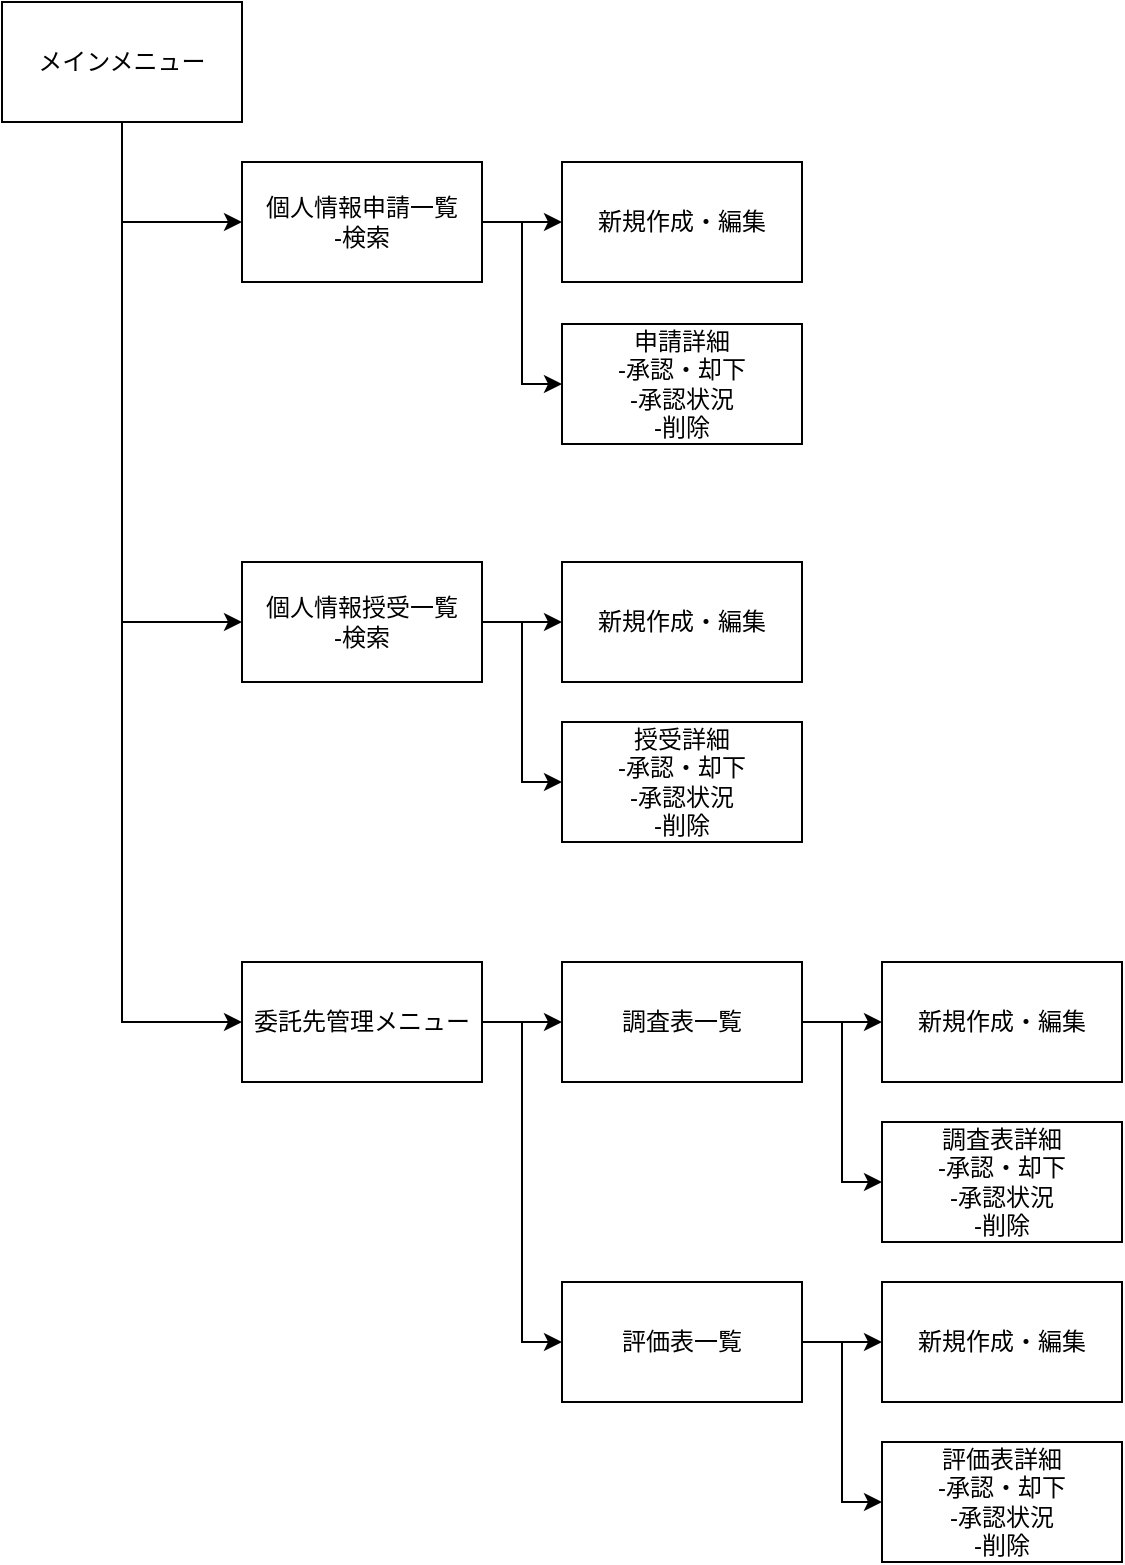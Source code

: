 <mxfile version="14.4.9" type="github">
  <diagram id="R2lEEEUBdFMjLlhIrx00" name="Page-1">
    <mxGraphModel dx="1038" dy="591" grid="1" gridSize="10" guides="1" tooltips="1" connect="1" arrows="1" fold="1" page="1" pageScale="1" pageWidth="850" pageHeight="1100" math="0" shadow="0" extFonts="Permanent Marker^https://fonts.googleapis.com/css?family=Permanent+Marker">
      <root>
        <mxCell id="0" />
        <mxCell id="1" parent="0" />
        <mxCell id="C9WdCsLVh079VOt3d4cy-19" style="edgeStyle=orthogonalEdgeStyle;rounded=0;orthogonalLoop=1;jettySize=auto;html=1;entryX=0;entryY=0.5;entryDx=0;entryDy=0;" edge="1" parent="1" source="C9WdCsLVh079VOt3d4cy-1" target="C9WdCsLVh079VOt3d4cy-2">
          <mxGeometry relative="1" as="geometry" />
        </mxCell>
        <mxCell id="C9WdCsLVh079VOt3d4cy-20" style="edgeStyle=orthogonalEdgeStyle;rounded=0;orthogonalLoop=1;jettySize=auto;html=1;entryX=0;entryY=0.5;entryDx=0;entryDy=0;" edge="1" parent="1" source="C9WdCsLVh079VOt3d4cy-1" target="C9WdCsLVh079VOt3d4cy-3">
          <mxGeometry relative="1" as="geometry" />
        </mxCell>
        <mxCell id="C9WdCsLVh079VOt3d4cy-21" style="edgeStyle=orthogonalEdgeStyle;rounded=0;orthogonalLoop=1;jettySize=auto;html=1;entryX=0;entryY=0.5;entryDx=0;entryDy=0;" edge="1" parent="1" source="C9WdCsLVh079VOt3d4cy-1" target="C9WdCsLVh079VOt3d4cy-4">
          <mxGeometry relative="1" as="geometry" />
        </mxCell>
        <mxCell id="C9WdCsLVh079VOt3d4cy-1" value="メインメニュー" style="rounded=0;whiteSpace=wrap;html=1;" vertex="1" parent="1">
          <mxGeometry x="40" y="40" width="120" height="60" as="geometry" />
        </mxCell>
        <mxCell id="C9WdCsLVh079VOt3d4cy-22" style="edgeStyle=orthogonalEdgeStyle;rounded=0;orthogonalLoop=1;jettySize=auto;html=1;entryX=0;entryY=0.5;entryDx=0;entryDy=0;" edge="1" parent="1" source="C9WdCsLVh079VOt3d4cy-2" target="C9WdCsLVh079VOt3d4cy-6">
          <mxGeometry relative="1" as="geometry" />
        </mxCell>
        <mxCell id="C9WdCsLVh079VOt3d4cy-23" style="edgeStyle=orthogonalEdgeStyle;rounded=0;orthogonalLoop=1;jettySize=auto;html=1;entryX=0;entryY=0.5;entryDx=0;entryDy=0;" edge="1" parent="1" source="C9WdCsLVh079VOt3d4cy-2" target="C9WdCsLVh079VOt3d4cy-7">
          <mxGeometry relative="1" as="geometry" />
        </mxCell>
        <mxCell id="C9WdCsLVh079VOt3d4cy-2" value="個人情報申請一覧&lt;br&gt;-検索" style="rounded=0;whiteSpace=wrap;html=1;" vertex="1" parent="1">
          <mxGeometry x="160" y="120" width="120" height="60" as="geometry" />
        </mxCell>
        <mxCell id="C9WdCsLVh079VOt3d4cy-24" style="edgeStyle=orthogonalEdgeStyle;rounded=0;orthogonalLoop=1;jettySize=auto;html=1;entryX=0;entryY=0.5;entryDx=0;entryDy=0;" edge="1" parent="1" source="C9WdCsLVh079VOt3d4cy-3" target="C9WdCsLVh079VOt3d4cy-10">
          <mxGeometry relative="1" as="geometry" />
        </mxCell>
        <mxCell id="C9WdCsLVh079VOt3d4cy-25" style="edgeStyle=orthogonalEdgeStyle;rounded=0;orthogonalLoop=1;jettySize=auto;html=1;entryX=0;entryY=0.5;entryDx=0;entryDy=0;" edge="1" parent="1" source="C9WdCsLVh079VOt3d4cy-3" target="C9WdCsLVh079VOt3d4cy-12">
          <mxGeometry relative="1" as="geometry" />
        </mxCell>
        <mxCell id="C9WdCsLVh079VOt3d4cy-3" value="個人情報授受一覧&lt;br&gt;-検索" style="rounded=0;whiteSpace=wrap;html=1;" vertex="1" parent="1">
          <mxGeometry x="160" y="320" width="120" height="60" as="geometry" />
        </mxCell>
        <mxCell id="C9WdCsLVh079VOt3d4cy-26" style="edgeStyle=orthogonalEdgeStyle;rounded=0;orthogonalLoop=1;jettySize=auto;html=1;entryX=0;entryY=0.5;entryDx=0;entryDy=0;" edge="1" parent="1" source="C9WdCsLVh079VOt3d4cy-4" target="C9WdCsLVh079VOt3d4cy-13">
          <mxGeometry relative="1" as="geometry" />
        </mxCell>
        <mxCell id="C9WdCsLVh079VOt3d4cy-27" style="edgeStyle=orthogonalEdgeStyle;rounded=0;orthogonalLoop=1;jettySize=auto;html=1;entryX=0;entryY=0.5;entryDx=0;entryDy=0;" edge="1" parent="1" source="C9WdCsLVh079VOt3d4cy-4" target="C9WdCsLVh079VOt3d4cy-14">
          <mxGeometry relative="1" as="geometry" />
        </mxCell>
        <mxCell id="C9WdCsLVh079VOt3d4cy-4" value="委託先管理メニュー" style="rounded=0;whiteSpace=wrap;html=1;" vertex="1" parent="1">
          <mxGeometry x="160" y="520" width="120" height="60" as="geometry" />
        </mxCell>
        <mxCell id="C9WdCsLVh079VOt3d4cy-6" value="新規作成・編集" style="rounded=0;whiteSpace=wrap;html=1;" vertex="1" parent="1">
          <mxGeometry x="320" y="120" width="120" height="60" as="geometry" />
        </mxCell>
        <mxCell id="C9WdCsLVh079VOt3d4cy-7" value="申請詳細&lt;br&gt;-承認・却下&lt;br&gt;-承認状況&lt;br&gt;-削除" style="rounded=0;whiteSpace=wrap;html=1;" vertex="1" parent="1">
          <mxGeometry x="320" y="201" width="120" height="60" as="geometry" />
        </mxCell>
        <mxCell id="C9WdCsLVh079VOt3d4cy-10" value="新規作成・編集" style="rounded=0;whiteSpace=wrap;html=1;" vertex="1" parent="1">
          <mxGeometry x="320" y="320" width="120" height="60" as="geometry" />
        </mxCell>
        <mxCell id="C9WdCsLVh079VOt3d4cy-12" value="授受詳細&lt;br&gt;-承認・却下&lt;br&gt;-承認状況&lt;br&gt;-削除" style="rounded=0;whiteSpace=wrap;html=1;" vertex="1" parent="1">
          <mxGeometry x="320" y="400" width="120" height="60" as="geometry" />
        </mxCell>
        <mxCell id="C9WdCsLVh079VOt3d4cy-28" style="edgeStyle=orthogonalEdgeStyle;rounded=0;orthogonalLoop=1;jettySize=auto;html=1;" edge="1" parent="1" source="C9WdCsLVh079VOt3d4cy-13" target="C9WdCsLVh079VOt3d4cy-15">
          <mxGeometry relative="1" as="geometry" />
        </mxCell>
        <mxCell id="C9WdCsLVh079VOt3d4cy-29" style="edgeStyle=orthogonalEdgeStyle;rounded=0;orthogonalLoop=1;jettySize=auto;html=1;entryX=0;entryY=0.5;entryDx=0;entryDy=0;" edge="1" parent="1" source="C9WdCsLVh079VOt3d4cy-13" target="C9WdCsLVh079VOt3d4cy-16">
          <mxGeometry relative="1" as="geometry" />
        </mxCell>
        <mxCell id="C9WdCsLVh079VOt3d4cy-13" value="調査表一覧" style="rounded=0;whiteSpace=wrap;html=1;" vertex="1" parent="1">
          <mxGeometry x="320" y="520" width="120" height="60" as="geometry" />
        </mxCell>
        <mxCell id="C9WdCsLVh079VOt3d4cy-30" style="edgeStyle=orthogonalEdgeStyle;rounded=0;orthogonalLoop=1;jettySize=auto;html=1;entryX=0;entryY=0.5;entryDx=0;entryDy=0;" edge="1" parent="1" source="C9WdCsLVh079VOt3d4cy-14" target="C9WdCsLVh079VOt3d4cy-17">
          <mxGeometry relative="1" as="geometry" />
        </mxCell>
        <mxCell id="C9WdCsLVh079VOt3d4cy-31" style="edgeStyle=orthogonalEdgeStyle;rounded=0;orthogonalLoop=1;jettySize=auto;html=1;entryX=0;entryY=0.5;entryDx=0;entryDy=0;" edge="1" parent="1" source="C9WdCsLVh079VOt3d4cy-14" target="C9WdCsLVh079VOt3d4cy-18">
          <mxGeometry relative="1" as="geometry" />
        </mxCell>
        <mxCell id="C9WdCsLVh079VOt3d4cy-14" value="評価表一覧" style="rounded=0;whiteSpace=wrap;html=1;" vertex="1" parent="1">
          <mxGeometry x="320" y="680" width="120" height="60" as="geometry" />
        </mxCell>
        <mxCell id="C9WdCsLVh079VOt3d4cy-15" value="新規作成・編集" style="rounded=0;whiteSpace=wrap;html=1;" vertex="1" parent="1">
          <mxGeometry x="480" y="520" width="120" height="60" as="geometry" />
        </mxCell>
        <mxCell id="C9WdCsLVh079VOt3d4cy-16" value="調査表詳細&lt;br&gt;-承認・却下&lt;br&gt;-承認状況&lt;br&gt;-削除" style="rounded=0;whiteSpace=wrap;html=1;" vertex="1" parent="1">
          <mxGeometry x="480" y="600" width="120" height="60" as="geometry" />
        </mxCell>
        <mxCell id="C9WdCsLVh079VOt3d4cy-17" value="新規作成・編集" style="rounded=0;whiteSpace=wrap;html=1;" vertex="1" parent="1">
          <mxGeometry x="480" y="680" width="120" height="60" as="geometry" />
        </mxCell>
        <mxCell id="C9WdCsLVh079VOt3d4cy-18" value="評価表詳細&lt;br&gt;-承認・却下&lt;br&gt;-承認状況&lt;br&gt;-削除" style="rounded=0;whiteSpace=wrap;html=1;" vertex="1" parent="1">
          <mxGeometry x="480" y="760" width="120" height="60" as="geometry" />
        </mxCell>
      </root>
    </mxGraphModel>
  </diagram>
</mxfile>
